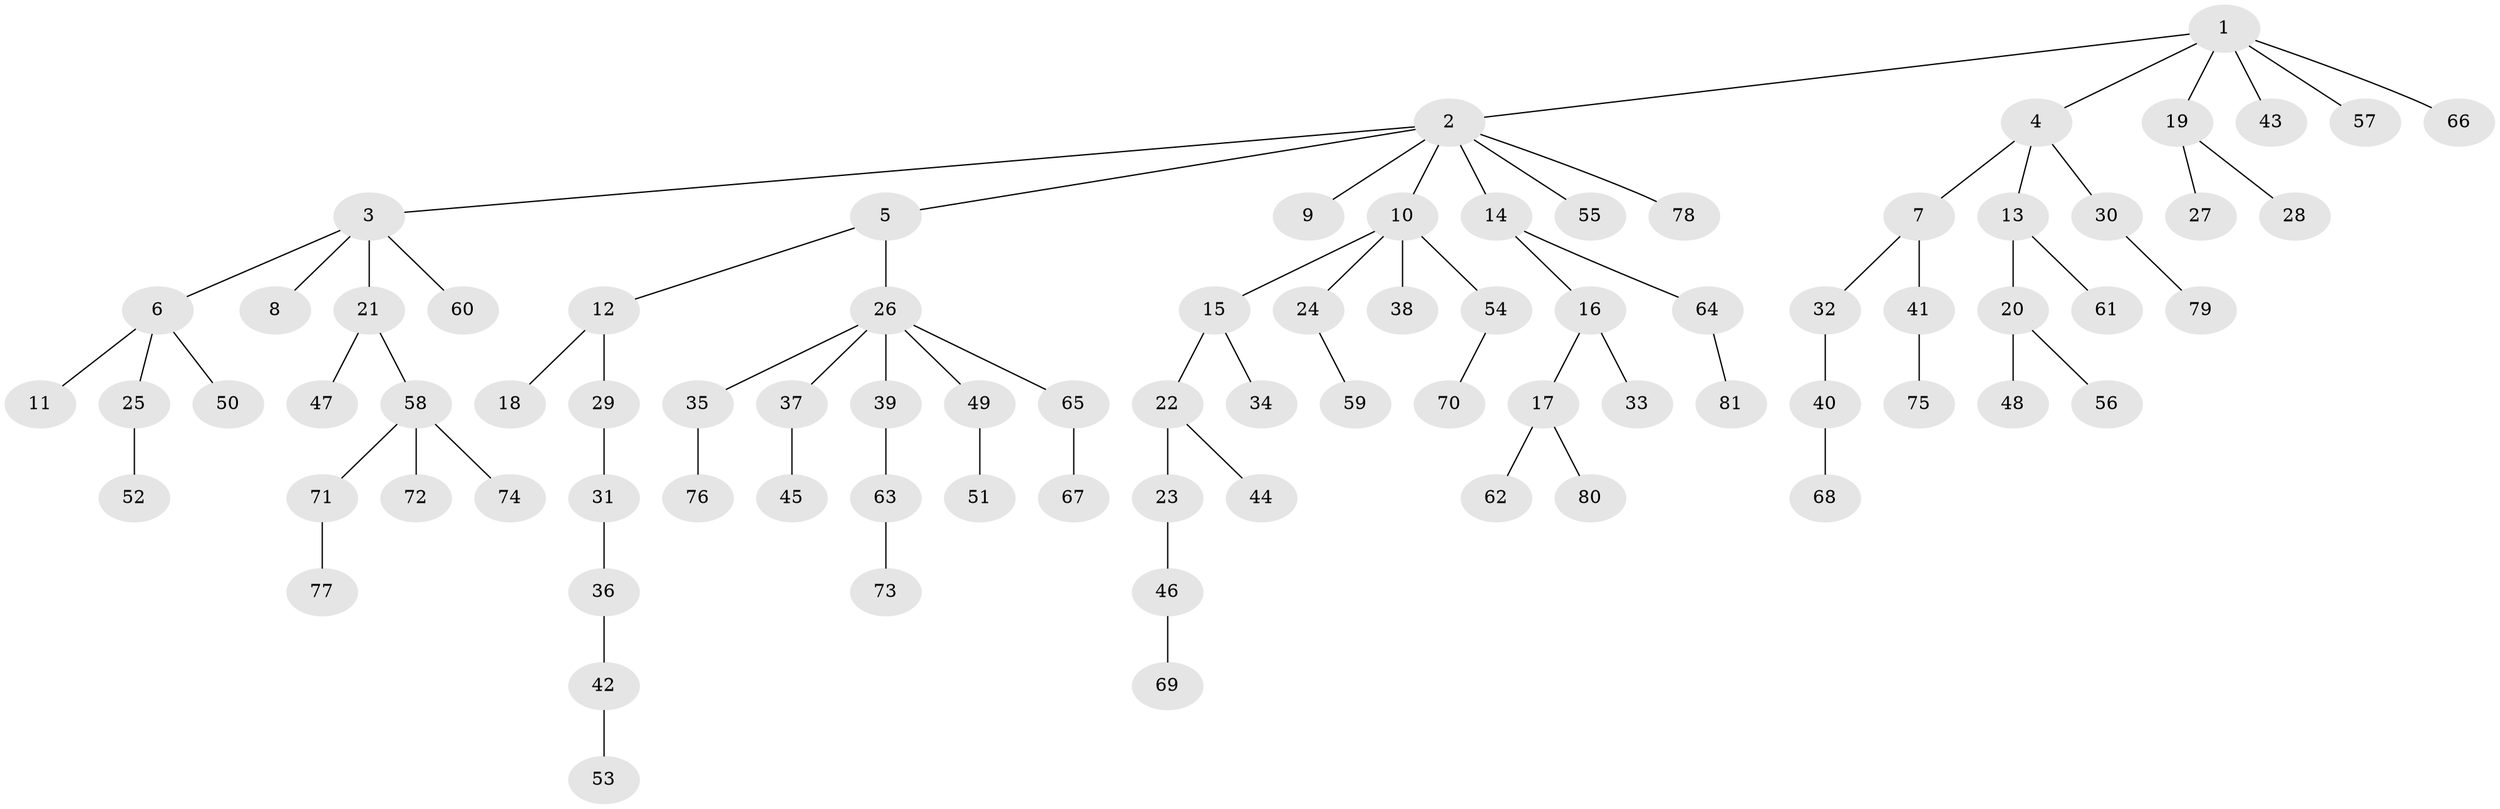 // Generated by graph-tools (version 1.1) at 2025/15/03/09/25 04:15:36]
// undirected, 81 vertices, 80 edges
graph export_dot {
graph [start="1"]
  node [color=gray90,style=filled];
  1;
  2;
  3;
  4;
  5;
  6;
  7;
  8;
  9;
  10;
  11;
  12;
  13;
  14;
  15;
  16;
  17;
  18;
  19;
  20;
  21;
  22;
  23;
  24;
  25;
  26;
  27;
  28;
  29;
  30;
  31;
  32;
  33;
  34;
  35;
  36;
  37;
  38;
  39;
  40;
  41;
  42;
  43;
  44;
  45;
  46;
  47;
  48;
  49;
  50;
  51;
  52;
  53;
  54;
  55;
  56;
  57;
  58;
  59;
  60;
  61;
  62;
  63;
  64;
  65;
  66;
  67;
  68;
  69;
  70;
  71;
  72;
  73;
  74;
  75;
  76;
  77;
  78;
  79;
  80;
  81;
  1 -- 2;
  1 -- 4;
  1 -- 19;
  1 -- 43;
  1 -- 57;
  1 -- 66;
  2 -- 3;
  2 -- 5;
  2 -- 9;
  2 -- 10;
  2 -- 14;
  2 -- 55;
  2 -- 78;
  3 -- 6;
  3 -- 8;
  3 -- 21;
  3 -- 60;
  4 -- 7;
  4 -- 13;
  4 -- 30;
  5 -- 12;
  5 -- 26;
  6 -- 11;
  6 -- 25;
  6 -- 50;
  7 -- 32;
  7 -- 41;
  10 -- 15;
  10 -- 24;
  10 -- 38;
  10 -- 54;
  12 -- 18;
  12 -- 29;
  13 -- 20;
  13 -- 61;
  14 -- 16;
  14 -- 64;
  15 -- 22;
  15 -- 34;
  16 -- 17;
  16 -- 33;
  17 -- 62;
  17 -- 80;
  19 -- 27;
  19 -- 28;
  20 -- 48;
  20 -- 56;
  21 -- 47;
  21 -- 58;
  22 -- 23;
  22 -- 44;
  23 -- 46;
  24 -- 59;
  25 -- 52;
  26 -- 35;
  26 -- 37;
  26 -- 39;
  26 -- 49;
  26 -- 65;
  29 -- 31;
  30 -- 79;
  31 -- 36;
  32 -- 40;
  35 -- 76;
  36 -- 42;
  37 -- 45;
  39 -- 63;
  40 -- 68;
  41 -- 75;
  42 -- 53;
  46 -- 69;
  49 -- 51;
  54 -- 70;
  58 -- 71;
  58 -- 72;
  58 -- 74;
  63 -- 73;
  64 -- 81;
  65 -- 67;
  71 -- 77;
}
